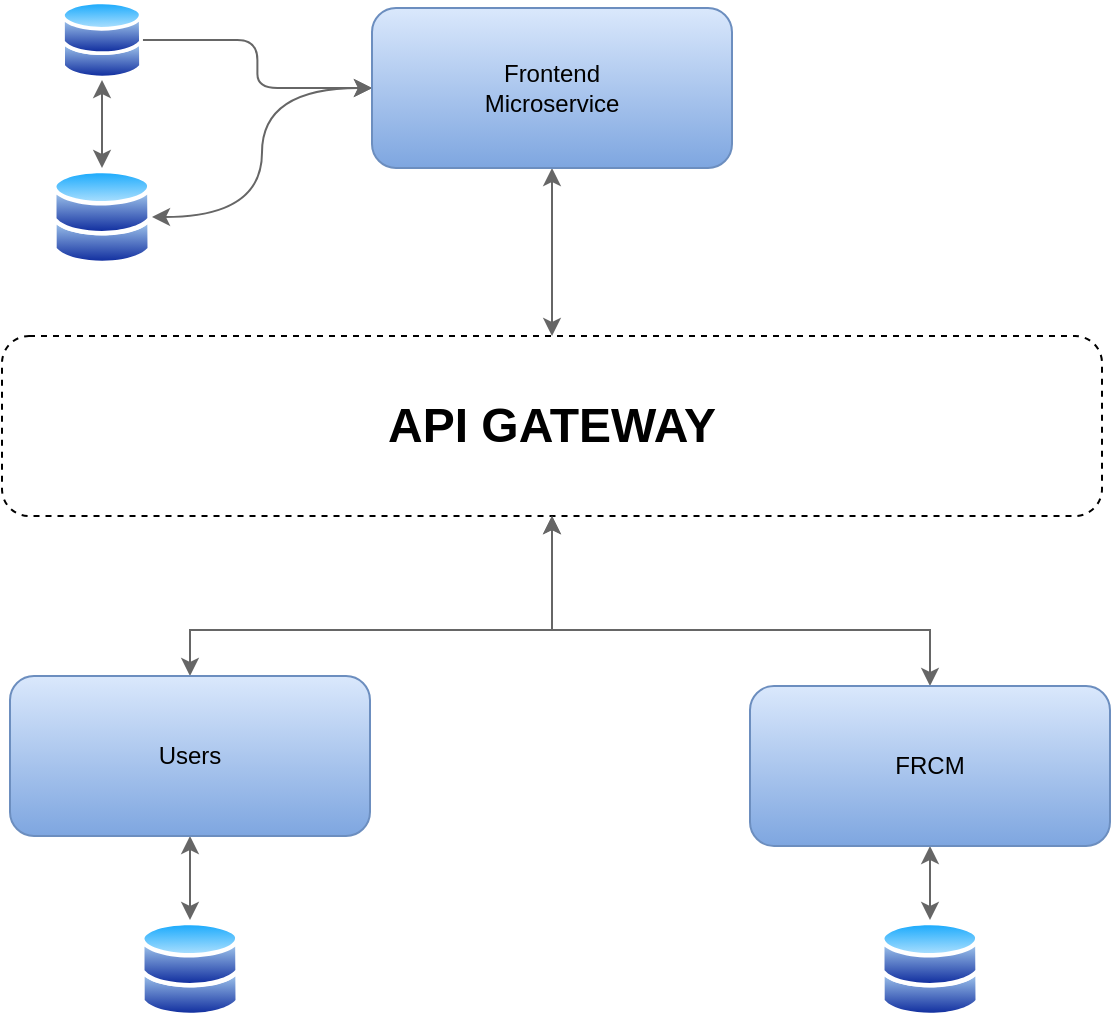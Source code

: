 <mxfile version="23.1.5" type="device">
  <diagram name="Page-1" id="WOzJ3g-ulavPAEOZObli">
    <mxGraphModel dx="1018" dy="686" grid="0" gridSize="10" guides="1" tooltips="1" connect="1" arrows="1" fold="1" page="1" pageScale="1" pageWidth="827" pageHeight="1169" background="#ffffff" math="0" shadow="0">
      <root>
        <mxCell id="0" />
        <mxCell id="1" parent="0" />
        <mxCell id="5veiTLs6AMyqryEThXQq-1" value="" style="image;aspect=fixed;perimeter=ellipsePerimeter;html=1;align=center;shadow=0;dashed=0;spacingTop=3;image=img/lib/active_directory/databases.svg;" vertex="1" parent="1">
          <mxGeometry x="204" y="627" width="50" height="49" as="geometry" />
        </mxCell>
        <mxCell id="5veiTLs6AMyqryEThXQq-2" value="" style="image;aspect=fixed;perimeter=ellipsePerimeter;html=1;align=center;shadow=0;dashed=0;spacingTop=3;image=img/lib/active_directory/databases.svg;" vertex="1" parent="1">
          <mxGeometry x="574" y="627" width="50" height="49" as="geometry" />
        </mxCell>
        <mxCell id="5veiTLs6AMyqryEThXQq-15" style="edgeStyle=orthogonalEdgeStyle;rounded=0;orthogonalLoop=1;jettySize=auto;html=1;entryX=0;entryY=0.5;entryDx=0;entryDy=0;curved=1;strokeColor=#666666;startArrow=classic;startFill=1;fillColor=#f5f5f5;gradientColor=#b3b3b3;" edge="1" parent="1" source="5veiTLs6AMyqryEThXQq-3" target="5veiTLs6AMyqryEThXQq-7">
          <mxGeometry relative="1" as="geometry" />
        </mxCell>
        <mxCell id="5veiTLs6AMyqryEThXQq-3" value="" style="image;aspect=fixed;perimeter=ellipsePerimeter;html=1;align=center;shadow=0;dashed=0;spacingTop=3;image=img/lib/active_directory/databases.svg;" vertex="1" parent="1">
          <mxGeometry x="160" y="251" width="50" height="49" as="geometry" />
        </mxCell>
        <mxCell id="5veiTLs6AMyqryEThXQq-16" style="edgeStyle=orthogonalEdgeStyle;rounded=1;orthogonalLoop=1;jettySize=auto;html=1;entryX=0;entryY=0.5;entryDx=0;entryDy=0;strokeColor=#666666;fillColor=#f5f5f5;gradientColor=#b3b3b3;curved=0;" edge="1" parent="1" source="5veiTLs6AMyqryEThXQq-4" target="5veiTLs6AMyqryEThXQq-7">
          <mxGeometry relative="1" as="geometry" />
        </mxCell>
        <mxCell id="5veiTLs6AMyqryEThXQq-18" style="edgeStyle=orthogonalEdgeStyle;rounded=0;orthogonalLoop=1;jettySize=auto;html=1;entryX=0.5;entryY=0;entryDx=0;entryDy=0;fillColor=#f5f5f5;gradientColor=#b3b3b3;strokeColor=#666666;startArrow=classic;startFill=1;" edge="1" parent="1" source="5veiTLs6AMyqryEThXQq-4" target="5veiTLs6AMyqryEThXQq-3">
          <mxGeometry relative="1" as="geometry" />
        </mxCell>
        <mxCell id="5veiTLs6AMyqryEThXQq-4" value="" style="image;aspect=fixed;perimeter=ellipsePerimeter;html=1;align=center;shadow=0;dashed=0;spacingTop=3;image=img/lib/active_directory/databases.svg;" vertex="1" parent="1">
          <mxGeometry x="164.59" y="167" width="40.82" height="40" as="geometry" />
        </mxCell>
        <mxCell id="5veiTLs6AMyqryEThXQq-17" style="edgeStyle=orthogonalEdgeStyle;rounded=0;orthogonalLoop=1;jettySize=auto;html=1;entryX=0.5;entryY=1;entryDx=0;entryDy=0;fillColor=#f5f5f5;gradientColor=#b3b3b3;strokeColor=#666666;startArrow=classic;startFill=1;" edge="1" parent="1" source="5veiTLs6AMyqryEThXQq-6" target="5veiTLs6AMyqryEThXQq-7">
          <mxGeometry relative="1" as="geometry" />
        </mxCell>
        <mxCell id="5veiTLs6AMyqryEThXQq-6" value="&lt;h1&gt;&lt;span style=&quot;background-color: rgb(255, 255, 255);&quot;&gt;API GATEWAY&lt;/span&gt;&lt;/h1&gt;" style="rounded=1;whiteSpace=wrap;html=1;fillColor=none;strokeColor=#000000;dashed=1;fontColor=#000000;" vertex="1" parent="1">
          <mxGeometry x="135" y="335" width="550" height="90" as="geometry" />
        </mxCell>
        <mxCell id="5veiTLs6AMyqryEThXQq-7" value="Frontend &lt;br&gt;Microservice" style="rounded=1;whiteSpace=wrap;html=1;fillColor=#dae8fc;strokeColor=#6c8ebf;gradientColor=#7ea6e0;" vertex="1" parent="1">
          <mxGeometry x="320" y="171" width="180" height="80" as="geometry" />
        </mxCell>
        <mxCell id="5veiTLs6AMyqryEThXQq-11" style="edgeStyle=orthogonalEdgeStyle;rounded=0;orthogonalLoop=1;jettySize=auto;html=1;entryX=0.5;entryY=0;entryDx=0;entryDy=0;fillColor=#f5f5f5;gradientColor=#b3b3b3;strokeColor=#666666;startArrow=classic;startFill=1;" edge="1" parent="1" source="5veiTLs6AMyqryEThXQq-8" target="5veiTLs6AMyqryEThXQq-1">
          <mxGeometry relative="1" as="geometry" />
        </mxCell>
        <mxCell id="5veiTLs6AMyqryEThXQq-13" style="edgeStyle=orthogonalEdgeStyle;rounded=0;orthogonalLoop=1;jettySize=auto;html=1;entryX=0.5;entryY=1;entryDx=0;entryDy=0;fillColor=#f5f5f5;gradientColor=#b3b3b3;strokeColor=#666666;startArrow=classic;startFill=1;" edge="1" parent="1" source="5veiTLs6AMyqryEThXQq-8" target="5veiTLs6AMyqryEThXQq-6">
          <mxGeometry relative="1" as="geometry">
            <Array as="points">
              <mxPoint x="229" y="482" />
              <mxPoint x="410" y="482" />
            </Array>
          </mxGeometry>
        </mxCell>
        <mxCell id="5veiTLs6AMyqryEThXQq-8" value="Users" style="rounded=1;whiteSpace=wrap;html=1;fillColor=#dae8fc;strokeColor=#6c8ebf;gradientColor=#7ea6e0;" vertex="1" parent="1">
          <mxGeometry x="139" y="505" width="180" height="80" as="geometry" />
        </mxCell>
        <mxCell id="5veiTLs6AMyqryEThXQq-12" style="edgeStyle=orthogonalEdgeStyle;rounded=0;orthogonalLoop=1;jettySize=auto;html=1;entryX=0.5;entryY=0;entryDx=0;entryDy=0;fillColor=#f5f5f5;gradientColor=#b3b3b3;strokeColor=#666666;startArrow=classic;startFill=1;" edge="1" parent="1" source="5veiTLs6AMyqryEThXQq-9" target="5veiTLs6AMyqryEThXQq-2">
          <mxGeometry relative="1" as="geometry">
            <Array as="points">
              <mxPoint x="599" y="610" />
              <mxPoint x="599" y="610" />
            </Array>
          </mxGeometry>
        </mxCell>
        <mxCell id="5veiTLs6AMyqryEThXQq-14" style="edgeStyle=orthogonalEdgeStyle;rounded=0;orthogonalLoop=1;jettySize=auto;html=1;entryX=0.5;entryY=1;entryDx=0;entryDy=0;fillColor=#f5f5f5;gradientColor=#b3b3b3;strokeColor=#666666;startArrow=classic;startFill=1;" edge="1" parent="1" source="5veiTLs6AMyqryEThXQq-9" target="5veiTLs6AMyqryEThXQq-6">
          <mxGeometry relative="1" as="geometry">
            <Array as="points">
              <mxPoint x="599" y="482" />
              <mxPoint x="410" y="482" />
            </Array>
          </mxGeometry>
        </mxCell>
        <mxCell id="5veiTLs6AMyqryEThXQq-9" value="FRCM" style="rounded=1;whiteSpace=wrap;html=1;fillColor=#dae8fc;strokeColor=#6c8ebf;gradientColor=#7ea6e0;" vertex="1" parent="1">
          <mxGeometry x="509" y="510" width="180" height="80" as="geometry" />
        </mxCell>
      </root>
    </mxGraphModel>
  </diagram>
</mxfile>

